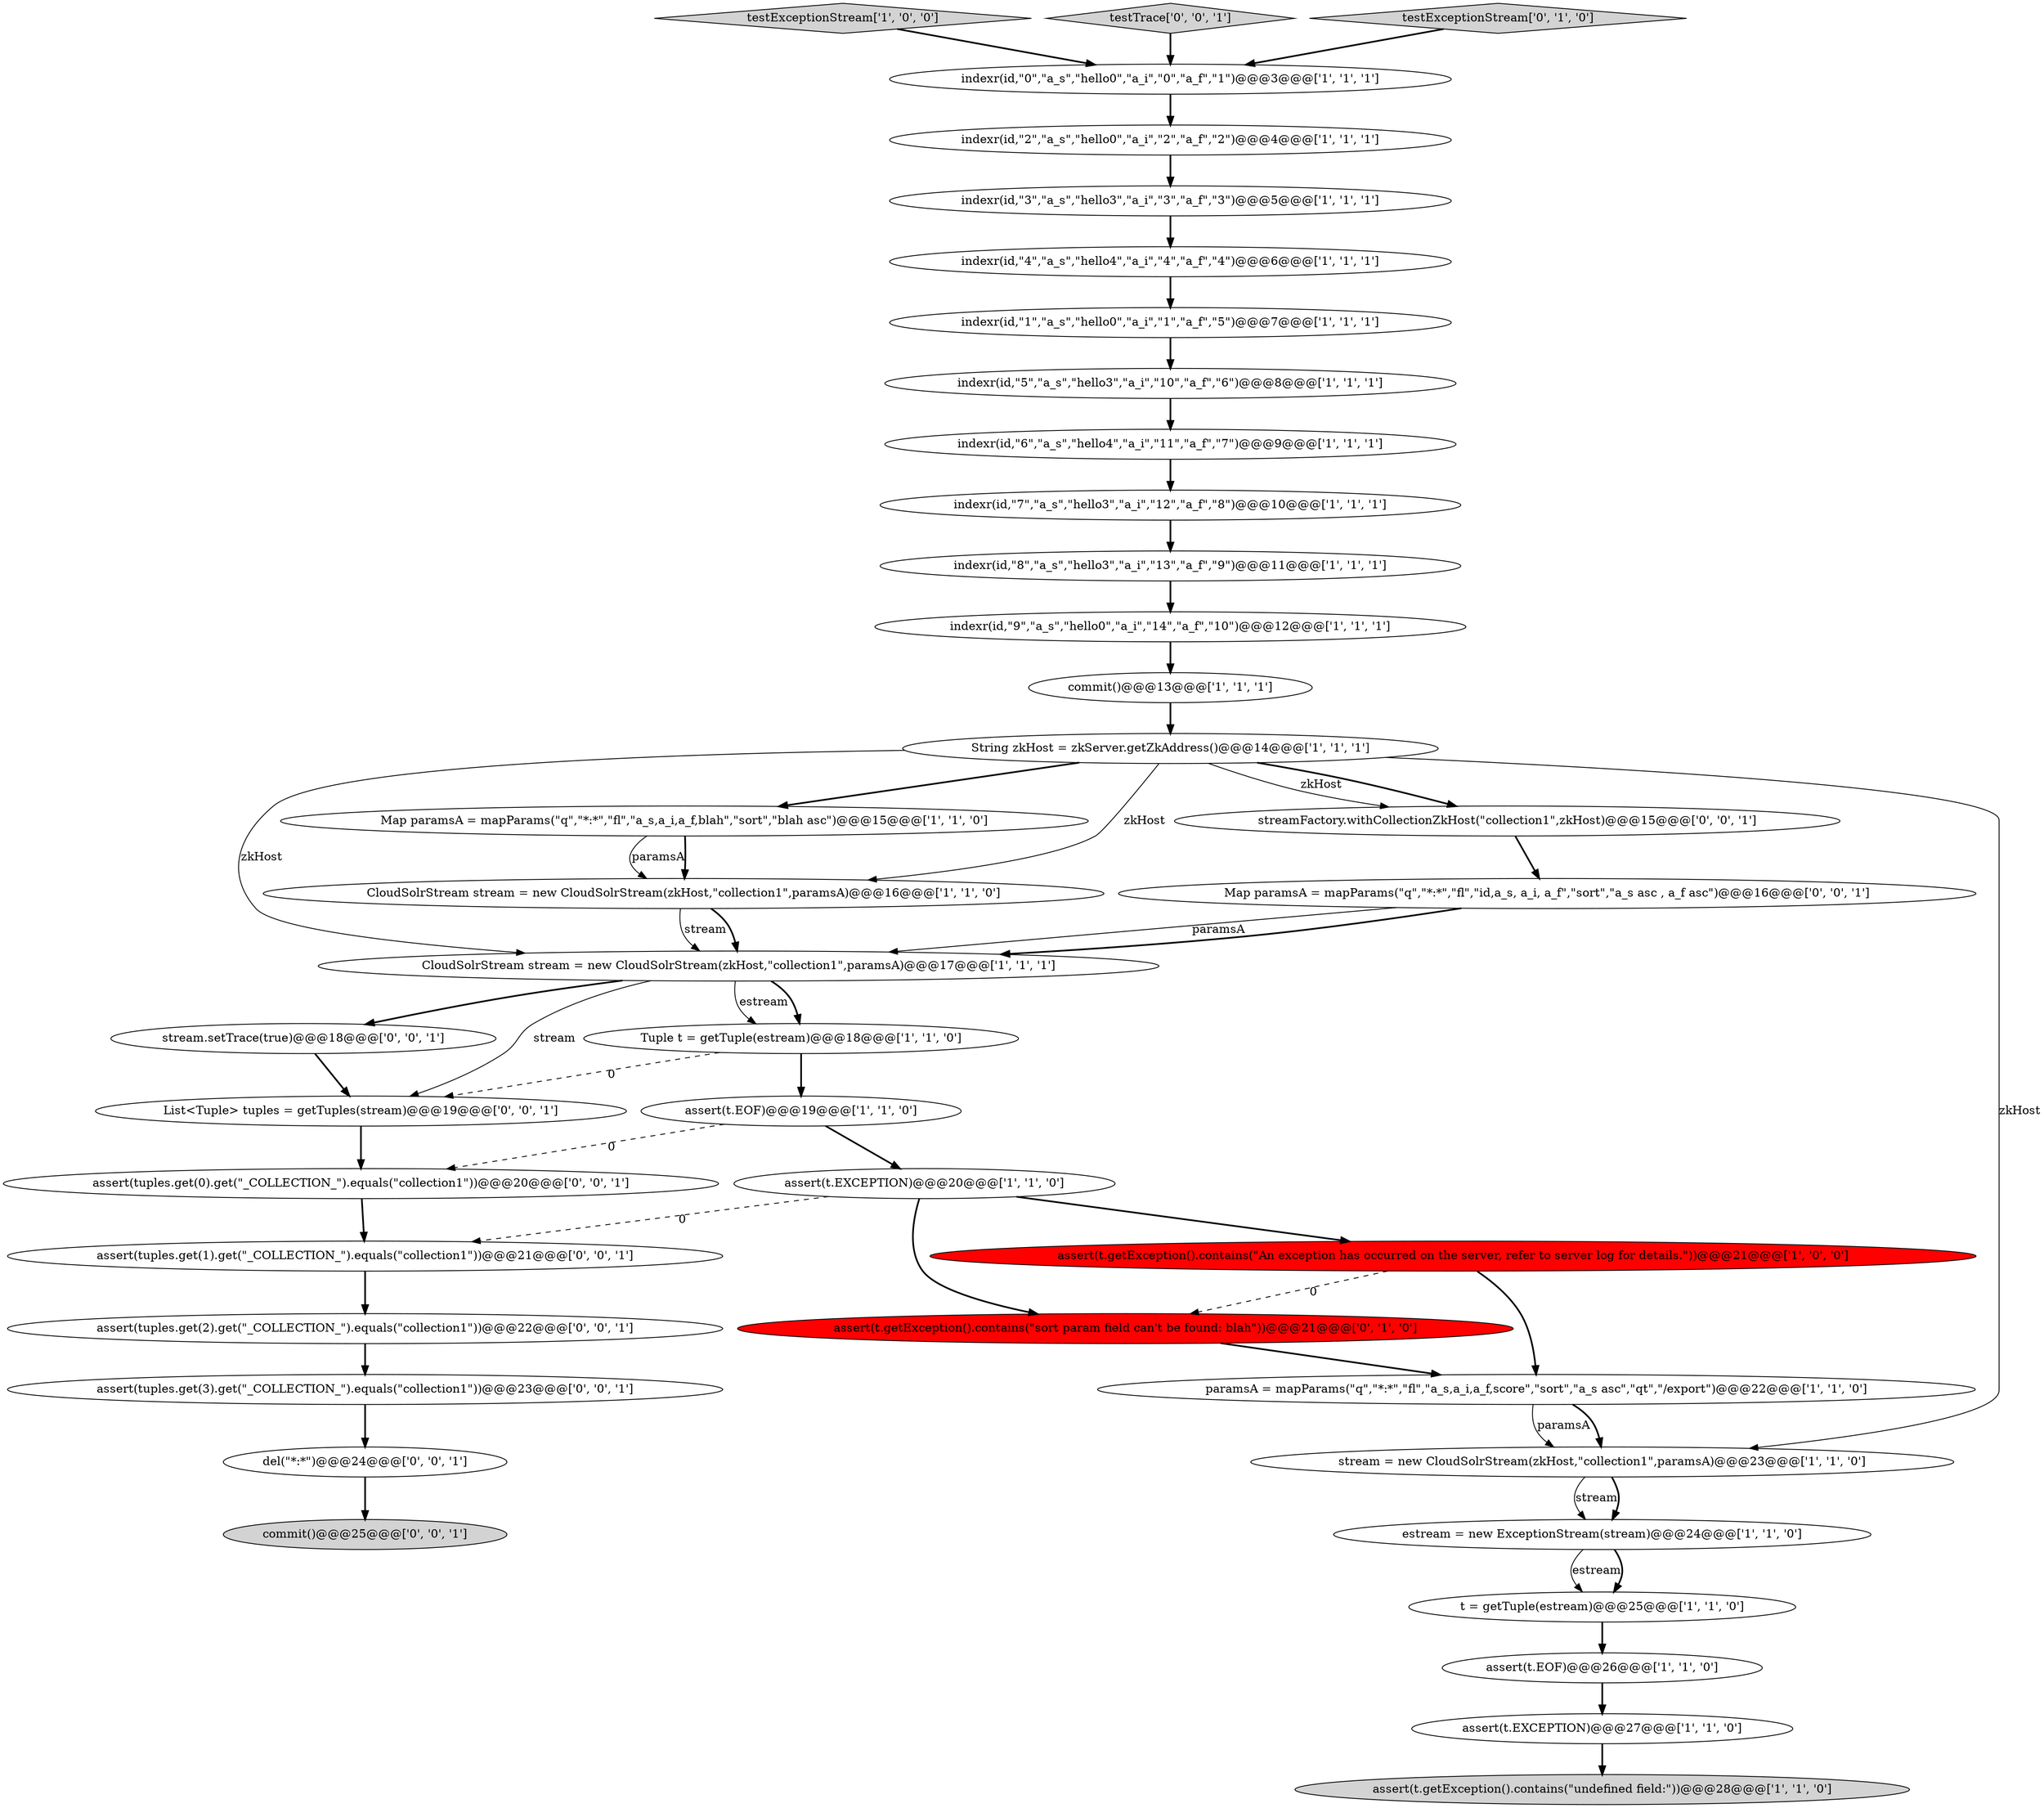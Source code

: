 digraph {
28 [style = filled, label = "assert(t.getException().contains(\"sort param field can't be found: blah\"))@@@21@@@['0', '1', '0']", fillcolor = red, shape = ellipse image = "AAA1AAABBB2BBB"];
5 [style = filled, label = "assert(t.EXCEPTION)@@@27@@@['1', '1', '0']", fillcolor = white, shape = ellipse image = "AAA0AAABBB1BBB"];
8 [style = filled, label = "CloudSolrStream stream = new CloudSolrStream(zkHost,\"collection1\",paramsA)@@@17@@@['1', '1', '1']", fillcolor = white, shape = ellipse image = "AAA0AAABBB1BBB"];
15 [style = filled, label = "testExceptionStream['1', '0', '0']", fillcolor = lightgray, shape = diamond image = "AAA0AAABBB1BBB"];
38 [style = filled, label = "assert(tuples.get(2).get(\"_COLLECTION_\").equals(\"collection1\"))@@@22@@@['0', '0', '1']", fillcolor = white, shape = ellipse image = "AAA0AAABBB3BBB"];
14 [style = filled, label = "Map paramsA = mapParams(\"q\",\"*:*\",\"fl\",\"a_s,a_i,a_f,blah\",\"sort\",\"blah asc\")@@@15@@@['1', '1', '0']", fillcolor = white, shape = ellipse image = "AAA0AAABBB1BBB"];
22 [style = filled, label = "indexr(id,\"6\",\"a_s\",\"hello4\",\"a_i\",\"11\",\"a_f\",\"7\")@@@9@@@['1', '1', '1']", fillcolor = white, shape = ellipse image = "AAA0AAABBB1BBB"];
3 [style = filled, label = "indexr(id,\"8\",\"a_s\",\"hello3\",\"a_i\",\"13\",\"a_f\",\"9\")@@@11@@@['1', '1', '1']", fillcolor = white, shape = ellipse image = "AAA0AAABBB1BBB"];
32 [style = filled, label = "assert(tuples.get(0).get(\"_COLLECTION_\").equals(\"collection1\"))@@@20@@@['0', '0', '1']", fillcolor = white, shape = ellipse image = "AAA0AAABBB3BBB"];
0 [style = filled, label = "assert(t.getException().contains(\"An exception has occurred on the server, refer to server log for details.\"))@@@21@@@['1', '0', '0']", fillcolor = red, shape = ellipse image = "AAA1AAABBB1BBB"];
4 [style = filled, label = "estream = new ExceptionStream(stream)@@@24@@@['1', '1', '0']", fillcolor = white, shape = ellipse image = "AAA0AAABBB1BBB"];
35 [style = filled, label = "assert(tuples.get(1).get(\"_COLLECTION_\").equals(\"collection1\"))@@@21@@@['0', '0', '1']", fillcolor = white, shape = ellipse image = "AAA0AAABBB3BBB"];
2 [style = filled, label = "assert(t.EOF)@@@19@@@['1', '1', '0']", fillcolor = white, shape = ellipse image = "AAA0AAABBB1BBB"];
26 [style = filled, label = "commit()@@@13@@@['1', '1', '1']", fillcolor = white, shape = ellipse image = "AAA0AAABBB1BBB"];
33 [style = filled, label = "assert(tuples.get(3).get(\"_COLLECTION_\").equals(\"collection1\"))@@@23@@@['0', '0', '1']", fillcolor = white, shape = ellipse image = "AAA0AAABBB3BBB"];
21 [style = filled, label = "assert(t.EOF)@@@26@@@['1', '1', '0']", fillcolor = white, shape = ellipse image = "AAA0AAABBB1BBB"];
17 [style = filled, label = "assert(t.EXCEPTION)@@@20@@@['1', '1', '0']", fillcolor = white, shape = ellipse image = "AAA0AAABBB1BBB"];
34 [style = filled, label = "testTrace['0', '0', '1']", fillcolor = lightgray, shape = diamond image = "AAA0AAABBB3BBB"];
11 [style = filled, label = "indexr(id,\"0\",\"a_s\",\"hello0\",\"a_i\",\"0\",\"a_f\",\"1\")@@@3@@@['1', '1', '1']", fillcolor = white, shape = ellipse image = "AAA0AAABBB1BBB"];
20 [style = filled, label = "assert(t.getException().contains(\"undefined field:\"))@@@28@@@['1', '1', '0']", fillcolor = lightgray, shape = ellipse image = "AAA0AAABBB1BBB"];
31 [style = filled, label = "del(\"*:*\")@@@24@@@['0', '0', '1']", fillcolor = white, shape = ellipse image = "AAA0AAABBB3BBB"];
37 [style = filled, label = "commit()@@@25@@@['0', '0', '1']", fillcolor = lightgray, shape = ellipse image = "AAA0AAABBB3BBB"];
12 [style = filled, label = "indexr(id,\"5\",\"a_s\",\"hello3\",\"a_i\",\"10\",\"a_f\",\"6\")@@@8@@@['1', '1', '1']", fillcolor = white, shape = ellipse image = "AAA0AAABBB1BBB"];
30 [style = filled, label = "Map paramsA = mapParams(\"q\",\"*:*\",\"fl\",\"id,a_s, a_i, a_f\",\"sort\",\"a_s asc , a_f asc\")@@@16@@@['0', '0', '1']", fillcolor = white, shape = ellipse image = "AAA0AAABBB3BBB"];
27 [style = filled, label = "testExceptionStream['0', '1', '0']", fillcolor = lightgray, shape = diamond image = "AAA0AAABBB2BBB"];
18 [style = filled, label = "CloudSolrStream stream = new CloudSolrStream(zkHost,\"collection1\",paramsA)@@@16@@@['1', '1', '0']", fillcolor = white, shape = ellipse image = "AAA0AAABBB1BBB"];
1 [style = filled, label = "indexr(id,\"7\",\"a_s\",\"hello3\",\"a_i\",\"12\",\"a_f\",\"8\")@@@10@@@['1', '1', '1']", fillcolor = white, shape = ellipse image = "AAA0AAABBB1BBB"];
36 [style = filled, label = "streamFactory.withCollectionZkHost(\"collection1\",zkHost)@@@15@@@['0', '0', '1']", fillcolor = white, shape = ellipse image = "AAA0AAABBB3BBB"];
7 [style = filled, label = "String zkHost = zkServer.getZkAddress()@@@14@@@['1', '1', '1']", fillcolor = white, shape = ellipse image = "AAA0AAABBB1BBB"];
10 [style = filled, label = "indexr(id,\"4\",\"a_s\",\"hello4\",\"a_i\",\"4\",\"a_f\",\"4\")@@@6@@@['1', '1', '1']", fillcolor = white, shape = ellipse image = "AAA0AAABBB1BBB"];
13 [style = filled, label = "paramsA = mapParams(\"q\",\"*:*\",\"fl\",\"a_s,a_i,a_f,score\",\"sort\",\"a_s asc\",\"qt\",\"/export\")@@@22@@@['1', '1', '0']", fillcolor = white, shape = ellipse image = "AAA0AAABBB1BBB"];
16 [style = filled, label = "indexr(id,\"9\",\"a_s\",\"hello0\",\"a_i\",\"14\",\"a_f\",\"10\")@@@12@@@['1', '1', '1']", fillcolor = white, shape = ellipse image = "AAA0AAABBB1BBB"];
39 [style = filled, label = "stream.setTrace(true)@@@18@@@['0', '0', '1']", fillcolor = white, shape = ellipse image = "AAA0AAABBB3BBB"];
24 [style = filled, label = "t = getTuple(estream)@@@25@@@['1', '1', '0']", fillcolor = white, shape = ellipse image = "AAA0AAABBB1BBB"];
25 [style = filled, label = "indexr(id,\"3\",\"a_s\",\"hello3\",\"a_i\",\"3\",\"a_f\",\"3\")@@@5@@@['1', '1', '1']", fillcolor = white, shape = ellipse image = "AAA0AAABBB1BBB"];
29 [style = filled, label = "List<Tuple> tuples = getTuples(stream)@@@19@@@['0', '0', '1']", fillcolor = white, shape = ellipse image = "AAA0AAABBB3BBB"];
9 [style = filled, label = "Tuple t = getTuple(estream)@@@18@@@['1', '1', '0']", fillcolor = white, shape = ellipse image = "AAA0AAABBB1BBB"];
23 [style = filled, label = "indexr(id,\"1\",\"a_s\",\"hello0\",\"a_i\",\"1\",\"a_f\",\"5\")@@@7@@@['1', '1', '1']", fillcolor = white, shape = ellipse image = "AAA0AAABBB1BBB"];
6 [style = filled, label = "indexr(id,\"2\",\"a_s\",\"hello0\",\"a_i\",\"2\",\"a_f\",\"2\")@@@4@@@['1', '1', '1']", fillcolor = white, shape = ellipse image = "AAA0AAABBB1BBB"];
19 [style = filled, label = "stream = new CloudSolrStream(zkHost,\"collection1\",paramsA)@@@23@@@['1', '1', '0']", fillcolor = white, shape = ellipse image = "AAA0AAABBB1BBB"];
2->17 [style = bold, label=""];
32->35 [style = bold, label=""];
7->19 [style = solid, label="zkHost"];
31->37 [style = bold, label=""];
4->24 [style = solid, label="estream"];
4->24 [style = bold, label=""];
26->7 [style = bold, label=""];
0->13 [style = bold, label=""];
7->8 [style = solid, label="zkHost"];
5->20 [style = bold, label=""];
13->19 [style = solid, label="paramsA"];
9->2 [style = bold, label=""];
11->6 [style = bold, label=""];
2->32 [style = dashed, label="0"];
17->35 [style = dashed, label="0"];
1->3 [style = bold, label=""];
16->26 [style = bold, label=""];
28->13 [style = bold, label=""];
18->8 [style = solid, label="stream"];
19->4 [style = solid, label="stream"];
7->36 [style = solid, label="zkHost"];
30->8 [style = solid, label="paramsA"];
3->16 [style = bold, label=""];
14->18 [style = solid, label="paramsA"];
0->28 [style = dashed, label="0"];
34->11 [style = bold, label=""];
8->29 [style = solid, label="stream"];
7->18 [style = solid, label="zkHost"];
7->14 [style = bold, label=""];
21->5 [style = bold, label=""];
36->30 [style = bold, label=""];
13->19 [style = bold, label=""];
17->28 [style = bold, label=""];
17->0 [style = bold, label=""];
9->29 [style = dashed, label="0"];
15->11 [style = bold, label=""];
27->11 [style = bold, label=""];
24->21 [style = bold, label=""];
10->23 [style = bold, label=""];
8->9 [style = solid, label="estream"];
29->32 [style = bold, label=""];
8->9 [style = bold, label=""];
33->31 [style = bold, label=""];
25->10 [style = bold, label=""];
23->12 [style = bold, label=""];
14->18 [style = bold, label=""];
18->8 [style = bold, label=""];
19->4 [style = bold, label=""];
22->1 [style = bold, label=""];
35->38 [style = bold, label=""];
30->8 [style = bold, label=""];
8->39 [style = bold, label=""];
38->33 [style = bold, label=""];
12->22 [style = bold, label=""];
7->36 [style = bold, label=""];
6->25 [style = bold, label=""];
39->29 [style = bold, label=""];
}
